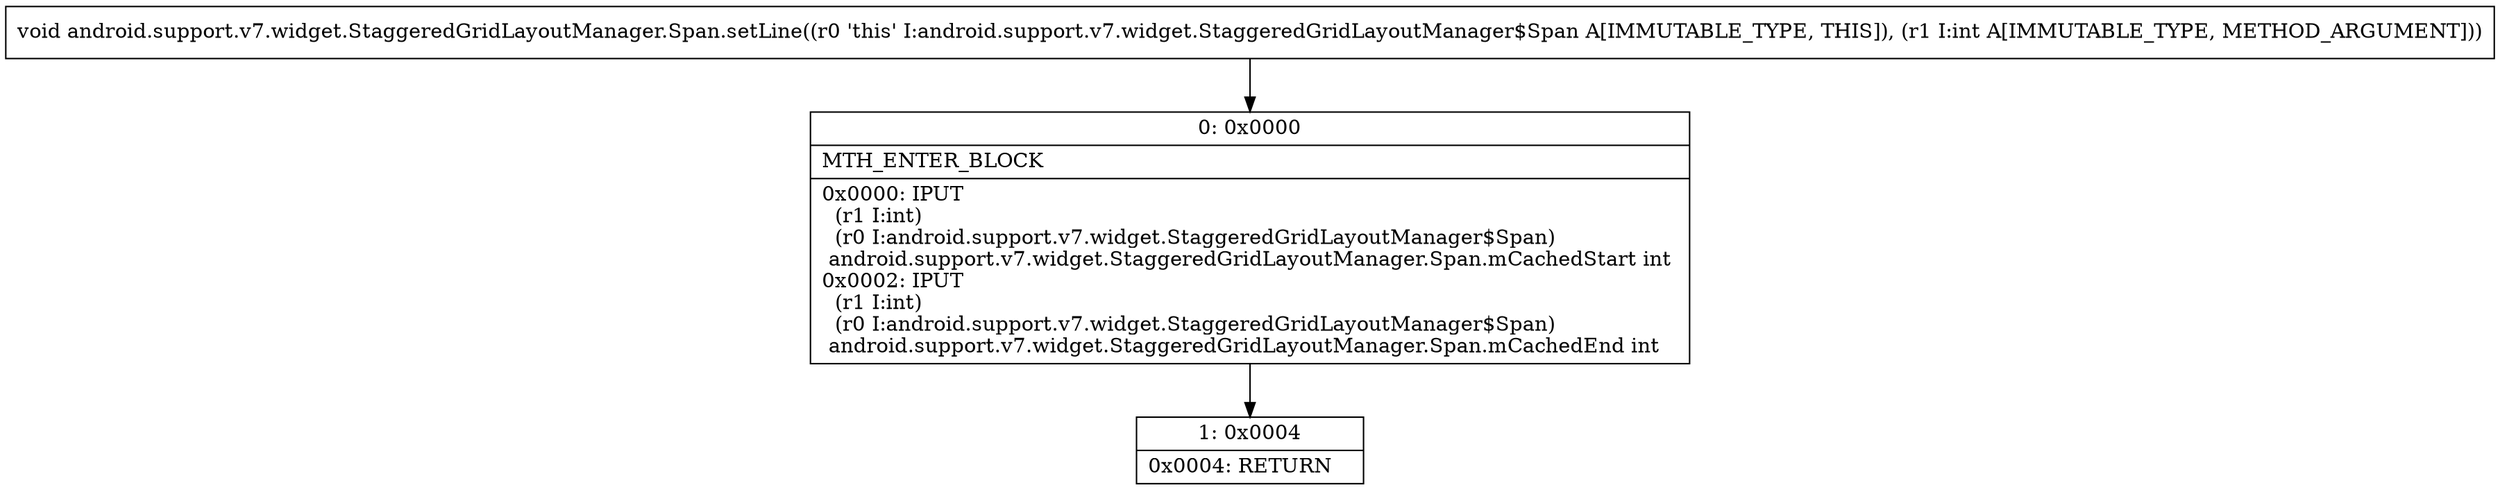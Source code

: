 digraph "CFG forandroid.support.v7.widget.StaggeredGridLayoutManager.Span.setLine(I)V" {
Node_0 [shape=record,label="{0\:\ 0x0000|MTH_ENTER_BLOCK\l|0x0000: IPUT  \l  (r1 I:int)\l  (r0 I:android.support.v7.widget.StaggeredGridLayoutManager$Span)\l android.support.v7.widget.StaggeredGridLayoutManager.Span.mCachedStart int \l0x0002: IPUT  \l  (r1 I:int)\l  (r0 I:android.support.v7.widget.StaggeredGridLayoutManager$Span)\l android.support.v7.widget.StaggeredGridLayoutManager.Span.mCachedEnd int \l}"];
Node_1 [shape=record,label="{1\:\ 0x0004|0x0004: RETURN   \l}"];
MethodNode[shape=record,label="{void android.support.v7.widget.StaggeredGridLayoutManager.Span.setLine((r0 'this' I:android.support.v7.widget.StaggeredGridLayoutManager$Span A[IMMUTABLE_TYPE, THIS]), (r1 I:int A[IMMUTABLE_TYPE, METHOD_ARGUMENT])) }"];
MethodNode -> Node_0;
Node_0 -> Node_1;
}

